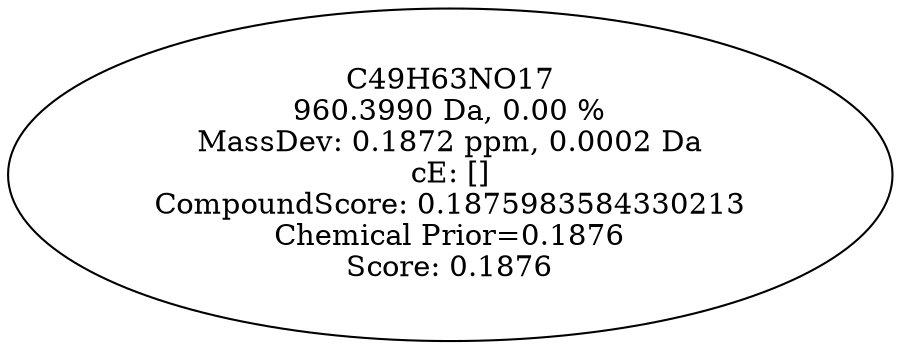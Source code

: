 strict digraph {
v1 [label="C49H63NO17\n960.3990 Da, 0.00 %\nMassDev: 0.1872 ppm, 0.0002 Da\ncE: []\nCompoundScore: 0.1875983584330213\nChemical Prior=0.1876\nScore: 0.1876"];
}